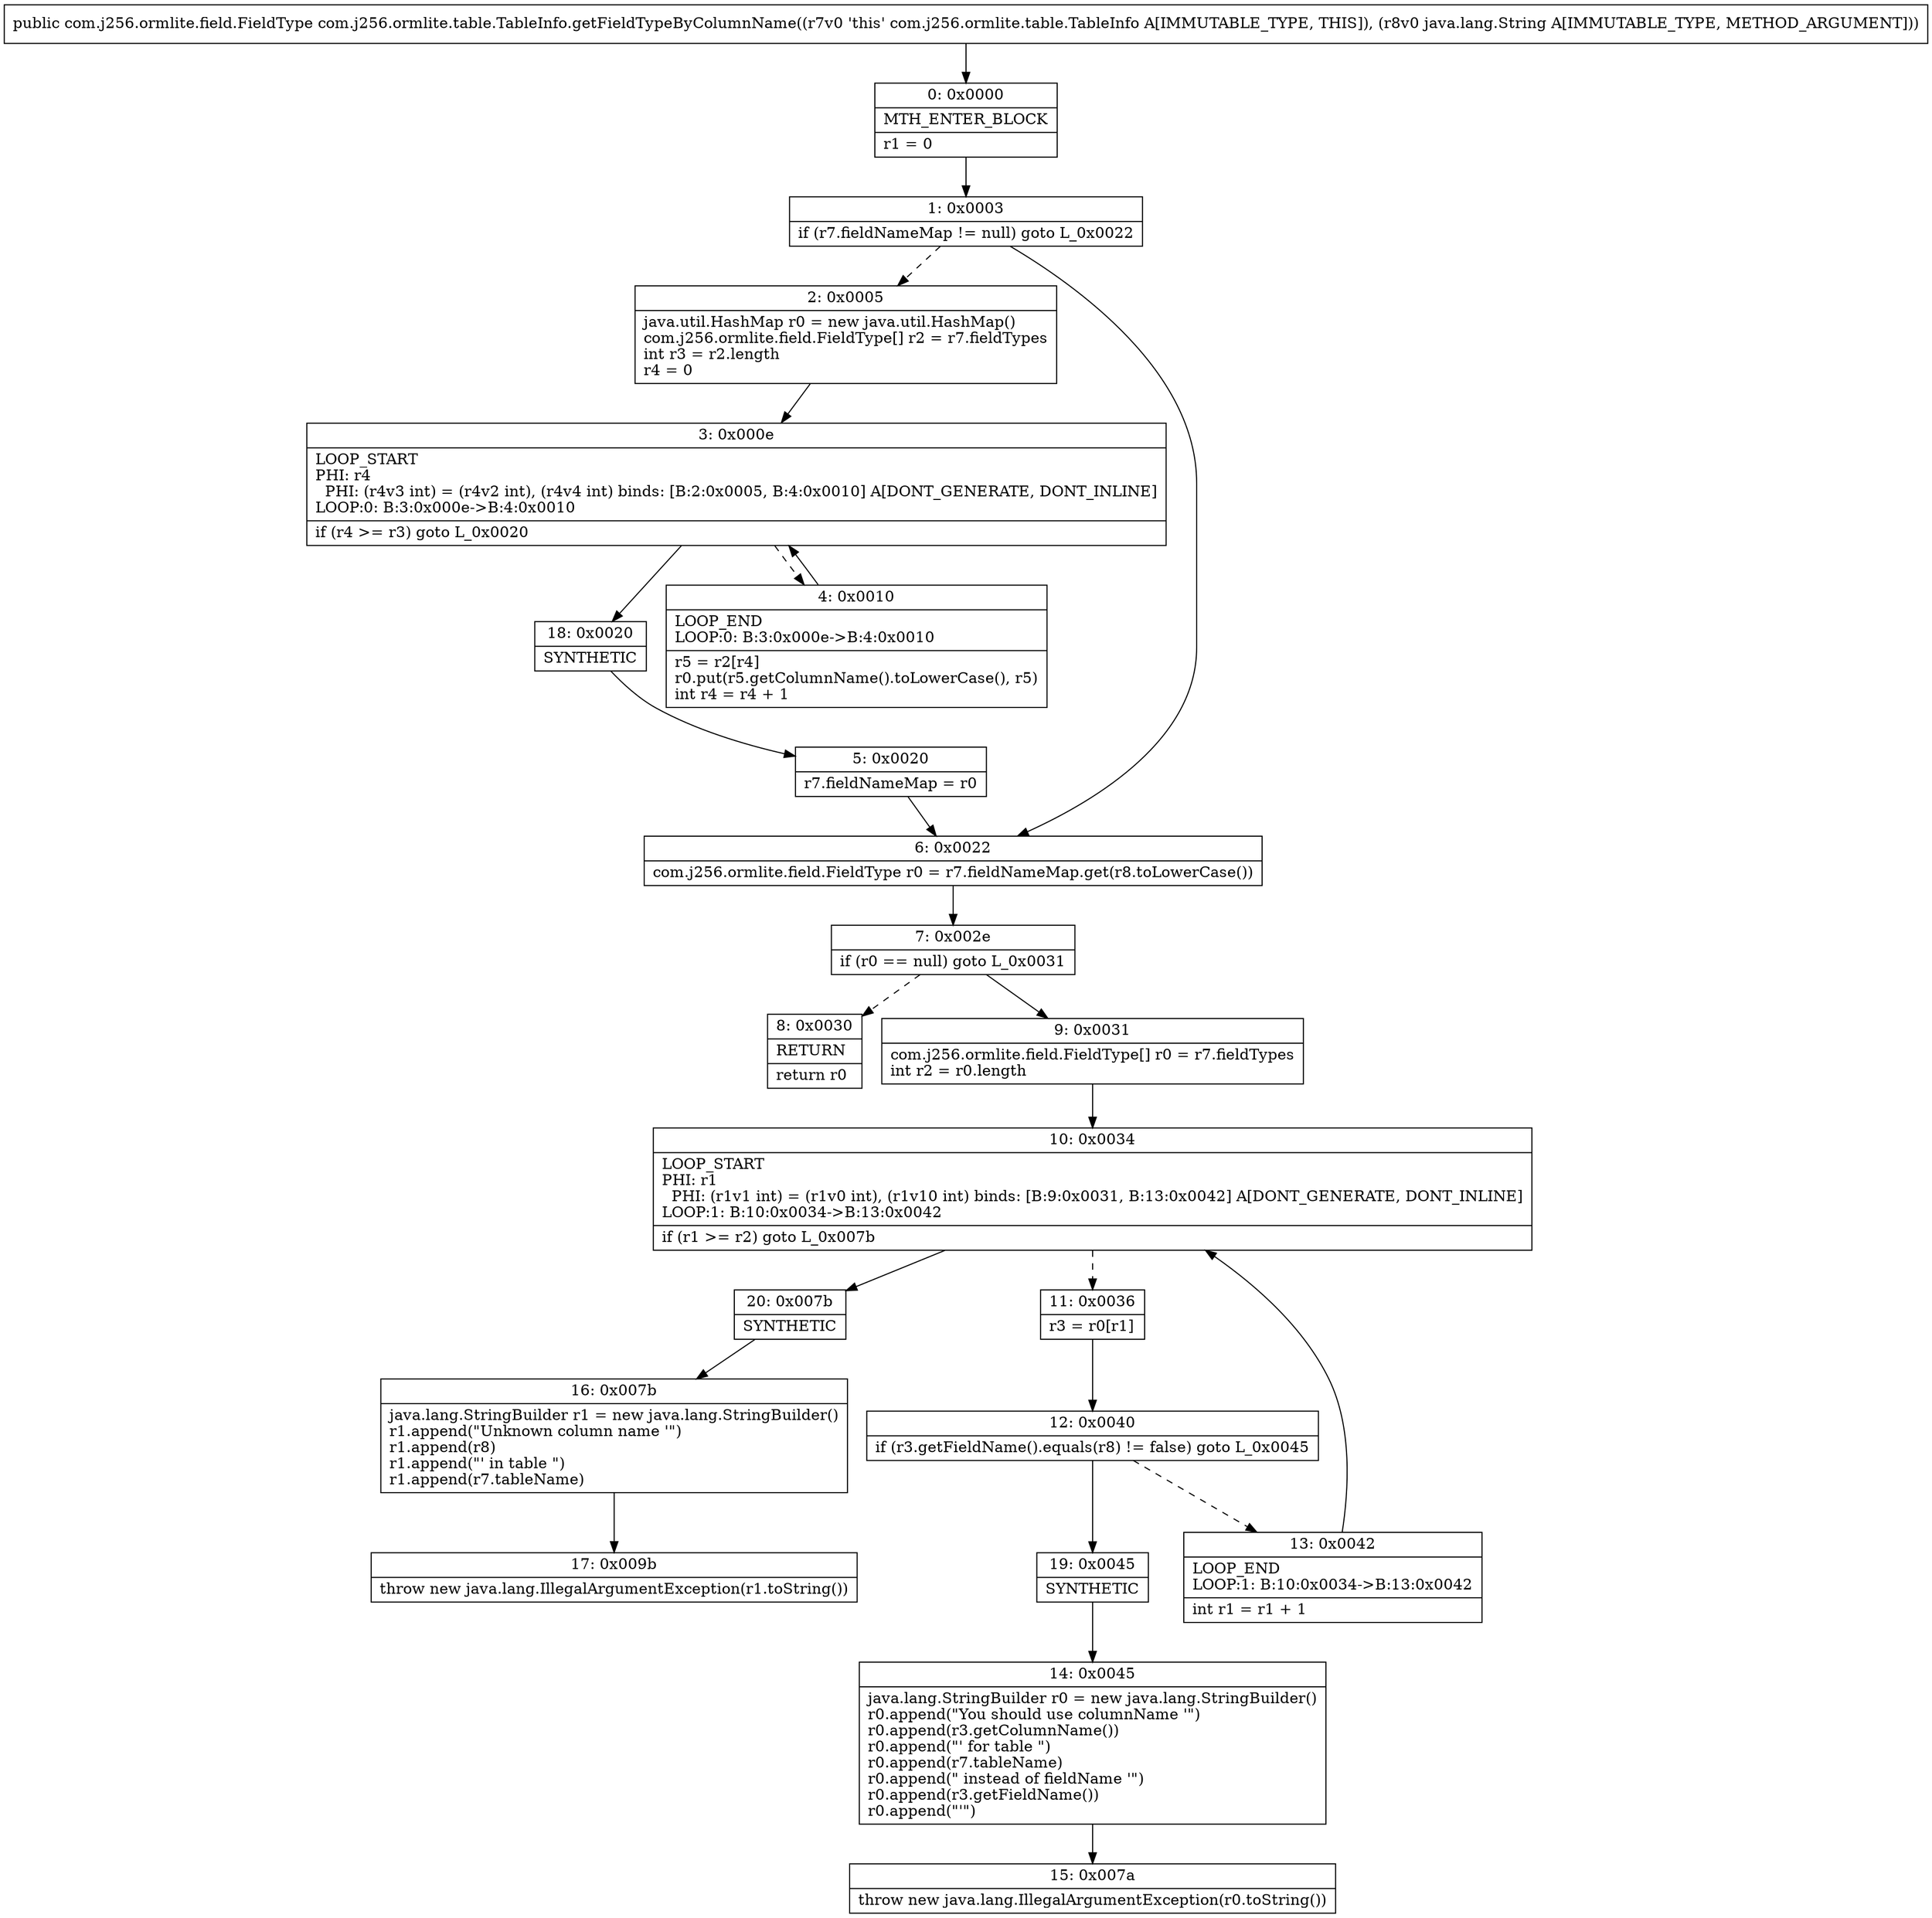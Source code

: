 digraph "CFG forcom.j256.ormlite.table.TableInfo.getFieldTypeByColumnName(Ljava\/lang\/String;)Lcom\/j256\/ormlite\/field\/FieldType;" {
Node_0 [shape=record,label="{0\:\ 0x0000|MTH_ENTER_BLOCK\l|r1 = 0\l}"];
Node_1 [shape=record,label="{1\:\ 0x0003|if (r7.fieldNameMap != null) goto L_0x0022\l}"];
Node_2 [shape=record,label="{2\:\ 0x0005|java.util.HashMap r0 = new java.util.HashMap()\lcom.j256.ormlite.field.FieldType[] r2 = r7.fieldTypes\lint r3 = r2.length\lr4 = 0\l}"];
Node_3 [shape=record,label="{3\:\ 0x000e|LOOP_START\lPHI: r4 \l  PHI: (r4v3 int) = (r4v2 int), (r4v4 int) binds: [B:2:0x0005, B:4:0x0010] A[DONT_GENERATE, DONT_INLINE]\lLOOP:0: B:3:0x000e\-\>B:4:0x0010\l|if (r4 \>= r3) goto L_0x0020\l}"];
Node_4 [shape=record,label="{4\:\ 0x0010|LOOP_END\lLOOP:0: B:3:0x000e\-\>B:4:0x0010\l|r5 = r2[r4]\lr0.put(r5.getColumnName().toLowerCase(), r5)\lint r4 = r4 + 1\l}"];
Node_5 [shape=record,label="{5\:\ 0x0020|r7.fieldNameMap = r0\l}"];
Node_6 [shape=record,label="{6\:\ 0x0022|com.j256.ormlite.field.FieldType r0 = r7.fieldNameMap.get(r8.toLowerCase())\l}"];
Node_7 [shape=record,label="{7\:\ 0x002e|if (r0 == null) goto L_0x0031\l}"];
Node_8 [shape=record,label="{8\:\ 0x0030|RETURN\l|return r0\l}"];
Node_9 [shape=record,label="{9\:\ 0x0031|com.j256.ormlite.field.FieldType[] r0 = r7.fieldTypes\lint r2 = r0.length\l}"];
Node_10 [shape=record,label="{10\:\ 0x0034|LOOP_START\lPHI: r1 \l  PHI: (r1v1 int) = (r1v0 int), (r1v10 int) binds: [B:9:0x0031, B:13:0x0042] A[DONT_GENERATE, DONT_INLINE]\lLOOP:1: B:10:0x0034\-\>B:13:0x0042\l|if (r1 \>= r2) goto L_0x007b\l}"];
Node_11 [shape=record,label="{11\:\ 0x0036|r3 = r0[r1]\l}"];
Node_12 [shape=record,label="{12\:\ 0x0040|if (r3.getFieldName().equals(r8) != false) goto L_0x0045\l}"];
Node_13 [shape=record,label="{13\:\ 0x0042|LOOP_END\lLOOP:1: B:10:0x0034\-\>B:13:0x0042\l|int r1 = r1 + 1\l}"];
Node_14 [shape=record,label="{14\:\ 0x0045|java.lang.StringBuilder r0 = new java.lang.StringBuilder()\lr0.append(\"You should use columnName '\")\lr0.append(r3.getColumnName())\lr0.append(\"' for table \")\lr0.append(r7.tableName)\lr0.append(\" instead of fieldName '\")\lr0.append(r3.getFieldName())\lr0.append(\"'\")\l}"];
Node_15 [shape=record,label="{15\:\ 0x007a|throw new java.lang.IllegalArgumentException(r0.toString())\l}"];
Node_16 [shape=record,label="{16\:\ 0x007b|java.lang.StringBuilder r1 = new java.lang.StringBuilder()\lr1.append(\"Unknown column name '\")\lr1.append(r8)\lr1.append(\"' in table \")\lr1.append(r7.tableName)\l}"];
Node_17 [shape=record,label="{17\:\ 0x009b|throw new java.lang.IllegalArgumentException(r1.toString())\l}"];
Node_18 [shape=record,label="{18\:\ 0x0020|SYNTHETIC\l}"];
Node_19 [shape=record,label="{19\:\ 0x0045|SYNTHETIC\l}"];
Node_20 [shape=record,label="{20\:\ 0x007b|SYNTHETIC\l}"];
MethodNode[shape=record,label="{public com.j256.ormlite.field.FieldType com.j256.ormlite.table.TableInfo.getFieldTypeByColumnName((r7v0 'this' com.j256.ormlite.table.TableInfo A[IMMUTABLE_TYPE, THIS]), (r8v0 java.lang.String A[IMMUTABLE_TYPE, METHOD_ARGUMENT])) }"];
MethodNode -> Node_0;
Node_0 -> Node_1;
Node_1 -> Node_2[style=dashed];
Node_1 -> Node_6;
Node_2 -> Node_3;
Node_3 -> Node_4[style=dashed];
Node_3 -> Node_18;
Node_4 -> Node_3;
Node_5 -> Node_6;
Node_6 -> Node_7;
Node_7 -> Node_8[style=dashed];
Node_7 -> Node_9;
Node_9 -> Node_10;
Node_10 -> Node_11[style=dashed];
Node_10 -> Node_20;
Node_11 -> Node_12;
Node_12 -> Node_13[style=dashed];
Node_12 -> Node_19;
Node_13 -> Node_10;
Node_14 -> Node_15;
Node_16 -> Node_17;
Node_18 -> Node_5;
Node_19 -> Node_14;
Node_20 -> Node_16;
}

